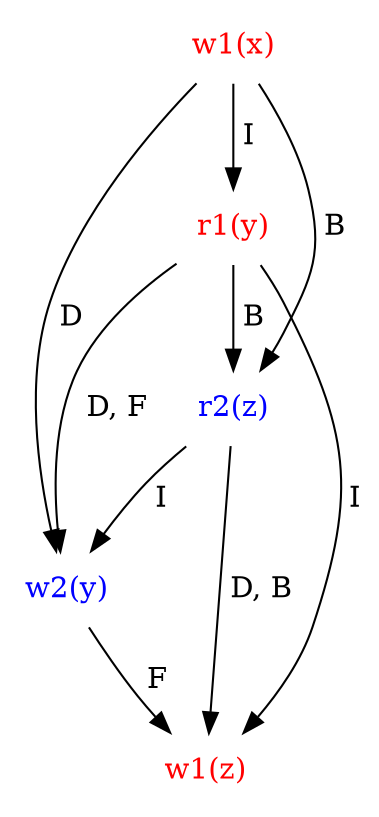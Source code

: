 // s= w1(x) r1(y) r2(z) w2(y) w1(z)
digraph s4e1 {
    "w1(x)" [shape=none, color=red, fontcolor=red];
    "r1(y)" [shape=none, color=red, fontcolor=red];
    "w1(z)" [shape=none, color=red, fontcolor=red];
    "r2(z)" [shape=none, color=blue, fontcolor=blue];
    "w2(y)" [shape=none, color=blue, fontcolor=blue];
    "w1(x)" -> "r1(y)" [label=" I "];
    "r1(y)" -> "w1(z)" [label=" I "];
    "r2(z)" -> "w2(y)" [label=" I "];
    "w1(x)" -> "w2(y)" [label=" D "];
    "r1(y)" -> "w2(y)" [label=" D, F "];
    "r2(z)" -> "w1(z)" [label=" D, B "];
    //"r1(y)" -> "w2(y)" [label=" F "];
    "w2(y)" -> "w1(z)" [label=" F "];
    "w1(x)" -> "r2(z)" [label=" B "];
    "r1(y)" -> "r2(z)" [label=" B "];
    //"r2(z)" -> "w1(z)" [label=" B "];
}
